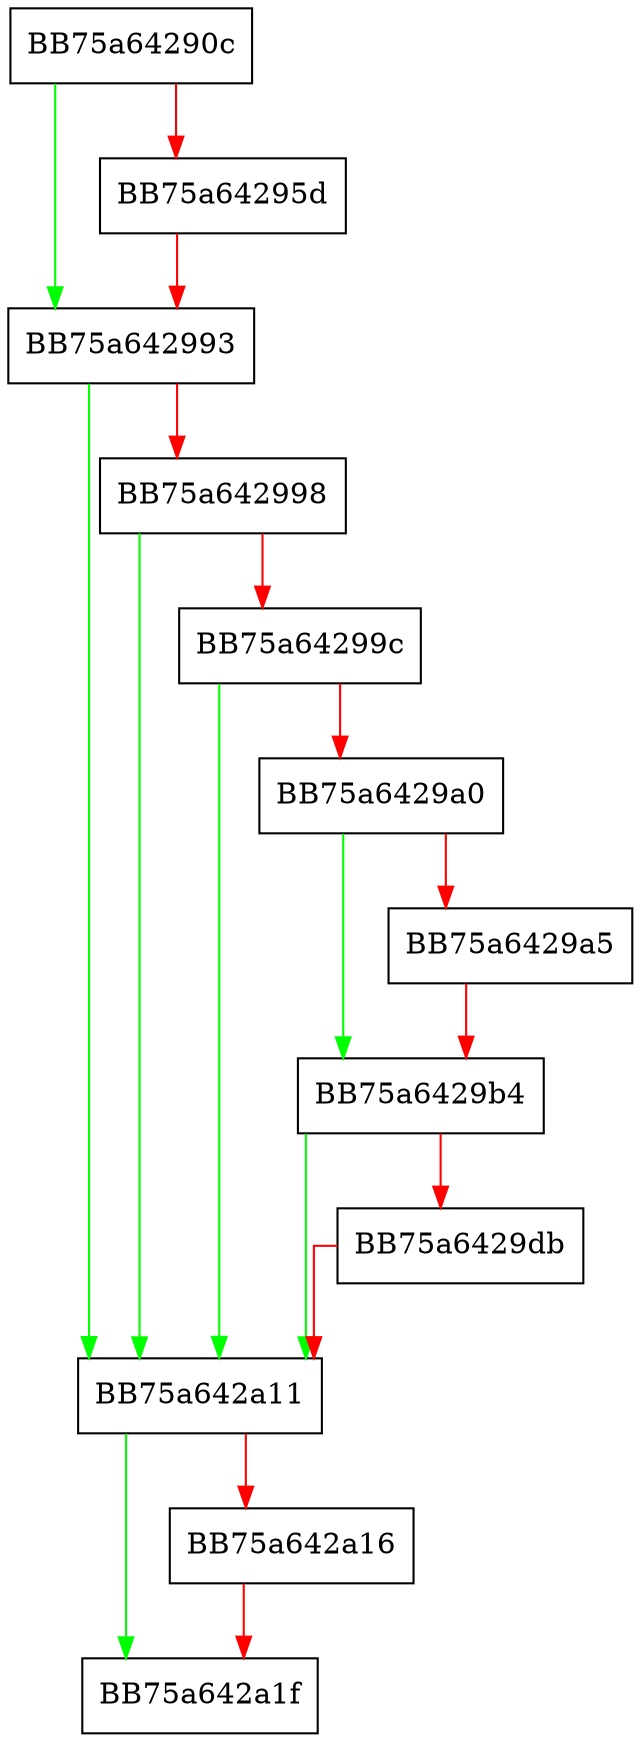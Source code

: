 digraph InitRingData {
  node [shape="box"];
  graph [splines=ortho];
  BB75a64290c -> BB75a642993 [color="green"];
  BB75a64290c -> BB75a64295d [color="red"];
  BB75a64295d -> BB75a642993 [color="red"];
  BB75a642993 -> BB75a642a11 [color="green"];
  BB75a642993 -> BB75a642998 [color="red"];
  BB75a642998 -> BB75a642a11 [color="green"];
  BB75a642998 -> BB75a64299c [color="red"];
  BB75a64299c -> BB75a642a11 [color="green"];
  BB75a64299c -> BB75a6429a0 [color="red"];
  BB75a6429a0 -> BB75a6429b4 [color="green"];
  BB75a6429a0 -> BB75a6429a5 [color="red"];
  BB75a6429a5 -> BB75a6429b4 [color="red"];
  BB75a6429b4 -> BB75a642a11 [color="green"];
  BB75a6429b4 -> BB75a6429db [color="red"];
  BB75a6429db -> BB75a642a11 [color="red"];
  BB75a642a11 -> BB75a642a1f [color="green"];
  BB75a642a11 -> BB75a642a16 [color="red"];
  BB75a642a16 -> BB75a642a1f [color="red"];
}